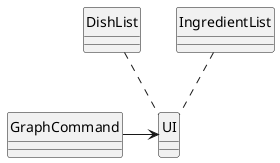 @startuml

hide circle
skinparam classAttributeIconSize 0

class GraphCommand {
}


GraphCommand -> UI
DishList .. UI
IngredientList .. UI


@enduml